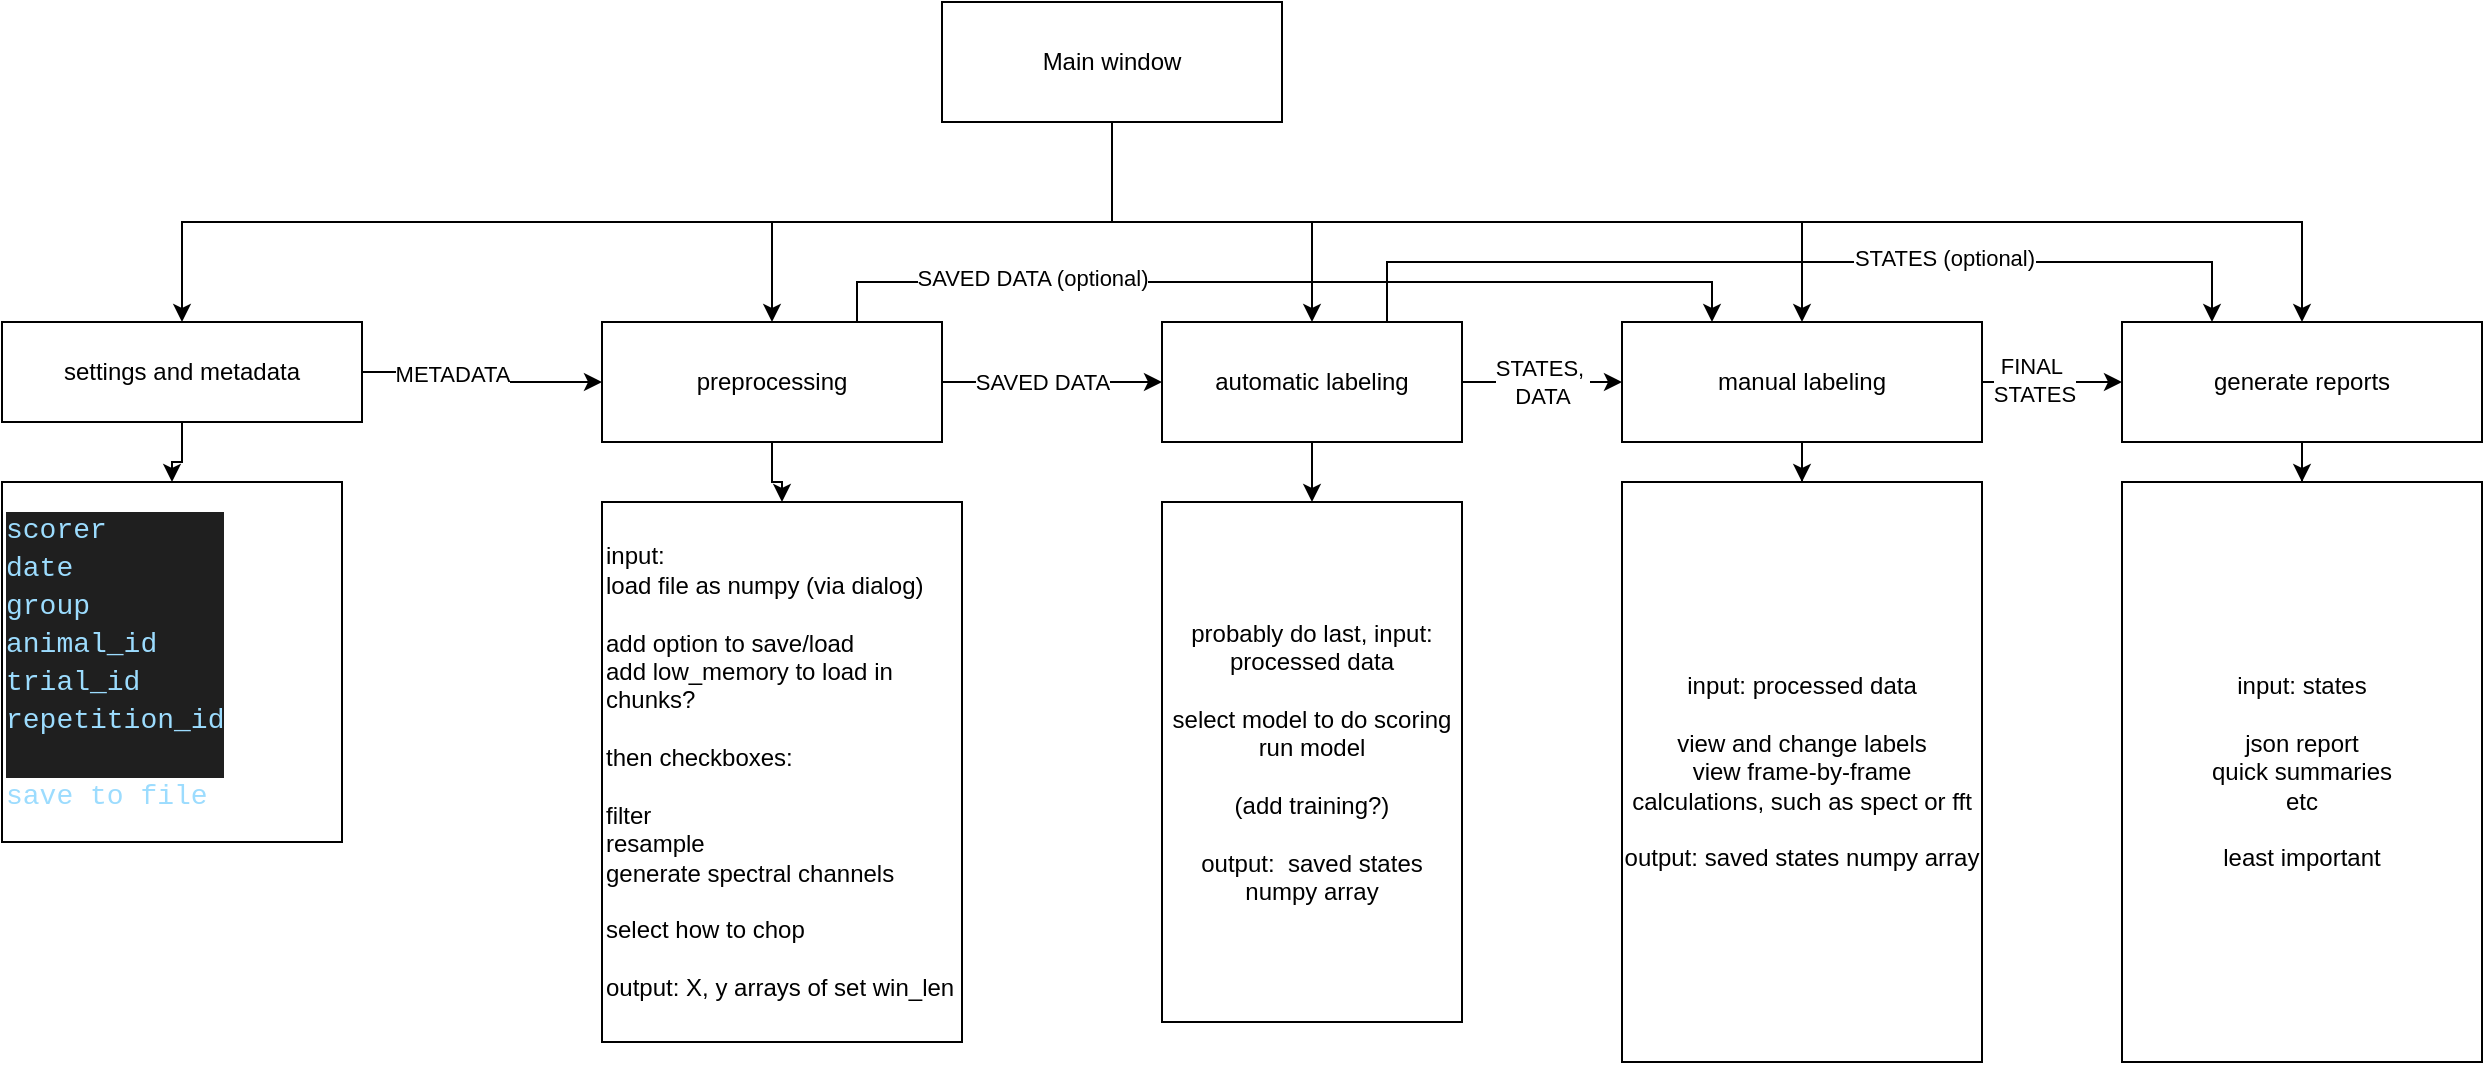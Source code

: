 <mxfile version="28.2.0">
  <diagram name="Page-1" id="SVDFFqP-WtedtP5ekc5S">
    <mxGraphModel dx="1924" dy="655" grid="1" gridSize="10" guides="1" tooltips="1" connect="1" arrows="1" fold="1" page="1" pageScale="1" pageWidth="827" pageHeight="1169" math="0" shadow="0">
      <root>
        <mxCell id="0" />
        <mxCell id="1" parent="0" />
        <mxCell id="_ZsbU4QZwpJAc1ynSOc3-13" style="edgeStyle=orthogonalEdgeStyle;rounded=0;orthogonalLoop=1;jettySize=auto;html=1;" edge="1" parent="1" source="_ZsbU4QZwpJAc1ynSOc3-2" target="_ZsbU4QZwpJAc1ynSOc3-11">
          <mxGeometry relative="1" as="geometry" />
        </mxCell>
        <mxCell id="_ZsbU4QZwpJAc1ynSOc3-14" style="edgeStyle=orthogonalEdgeStyle;rounded=0;orthogonalLoop=1;jettySize=auto;html=1;exitX=0.5;exitY=1;exitDx=0;exitDy=0;" edge="1" parent="1" source="_ZsbU4QZwpJAc1ynSOc3-2" target="_ZsbU4QZwpJAc1ynSOc3-12">
          <mxGeometry relative="1" as="geometry" />
        </mxCell>
        <mxCell id="_ZsbU4QZwpJAc1ynSOc3-15" style="edgeStyle=orthogonalEdgeStyle;rounded=0;orthogonalLoop=1;jettySize=auto;html=1;exitX=0.5;exitY=1;exitDx=0;exitDy=0;entryX=0.5;entryY=0;entryDx=0;entryDy=0;" edge="1" parent="1" source="_ZsbU4QZwpJAc1ynSOc3-2" target="_ZsbU4QZwpJAc1ynSOc3-3">
          <mxGeometry relative="1" as="geometry" />
        </mxCell>
        <mxCell id="_ZsbU4QZwpJAc1ynSOc3-17" style="edgeStyle=orthogonalEdgeStyle;rounded=0;orthogonalLoop=1;jettySize=auto;html=1;exitX=0.5;exitY=1;exitDx=0;exitDy=0;" edge="1" parent="1" source="_ZsbU4QZwpJAc1ynSOc3-2" target="_ZsbU4QZwpJAc1ynSOc3-10">
          <mxGeometry relative="1" as="geometry" />
        </mxCell>
        <mxCell id="_ZsbU4QZwpJAc1ynSOc3-18" style="edgeStyle=orthogonalEdgeStyle;rounded=0;orthogonalLoop=1;jettySize=auto;html=1;exitX=0.5;exitY=1;exitDx=0;exitDy=0;entryX=0.5;entryY=0;entryDx=0;entryDy=0;" edge="1" parent="1" source="_ZsbU4QZwpJAc1ynSOc3-2" target="_ZsbU4QZwpJAc1ynSOc3-16">
          <mxGeometry relative="1" as="geometry" />
        </mxCell>
        <mxCell id="_ZsbU4QZwpJAc1ynSOc3-2" value="Main window" style="rounded=0;whiteSpace=wrap;html=1;" vertex="1" parent="1">
          <mxGeometry x="-20" y="80" width="170" height="60" as="geometry" />
        </mxCell>
        <mxCell id="_ZsbU4QZwpJAc1ynSOc3-19" style="edgeStyle=orthogonalEdgeStyle;rounded=0;orthogonalLoop=1;jettySize=auto;html=1;exitX=1;exitY=0.5;exitDx=0;exitDy=0;" edge="1" parent="1" source="_ZsbU4QZwpJAc1ynSOc3-3" target="_ZsbU4QZwpJAc1ynSOc3-11">
          <mxGeometry relative="1" as="geometry" />
        </mxCell>
        <mxCell id="_ZsbU4QZwpJAc1ynSOc3-20" value="METADATA" style="edgeLabel;html=1;align=center;verticalAlign=middle;resizable=0;points=[];" vertex="1" connectable="0" parent="_ZsbU4QZwpJAc1ynSOc3-19">
          <mxGeometry x="-0.291" y="-1" relative="1" as="geometry">
            <mxPoint as="offset" />
          </mxGeometry>
        </mxCell>
        <mxCell id="_ZsbU4QZwpJAc1ynSOc3-34" style="edgeStyle=orthogonalEdgeStyle;rounded=0;orthogonalLoop=1;jettySize=auto;html=1;exitX=0.5;exitY=1;exitDx=0;exitDy=0;" edge="1" parent="1" source="_ZsbU4QZwpJAc1ynSOc3-3" target="_ZsbU4QZwpJAc1ynSOc3-32">
          <mxGeometry relative="1" as="geometry" />
        </mxCell>
        <mxCell id="_ZsbU4QZwpJAc1ynSOc3-3" value="settings and metadata" style="rounded=0;whiteSpace=wrap;html=1;" vertex="1" parent="1">
          <mxGeometry x="-490" y="240" width="180" height="50" as="geometry" />
        </mxCell>
        <mxCell id="_ZsbU4QZwpJAc1ynSOc3-28" style="edgeStyle=orthogonalEdgeStyle;rounded=0;orthogonalLoop=1;jettySize=auto;html=1;exitX=1;exitY=0.5;exitDx=0;exitDy=0;entryX=0;entryY=0.5;entryDx=0;entryDy=0;" edge="1" parent="1" source="_ZsbU4QZwpJAc1ynSOc3-10" target="_ZsbU4QZwpJAc1ynSOc3-16">
          <mxGeometry relative="1" as="geometry" />
        </mxCell>
        <mxCell id="_ZsbU4QZwpJAc1ynSOc3-29" value="FINAL&amp;nbsp;&lt;div&gt;STATES&lt;/div&gt;" style="edgeLabel;html=1;align=center;verticalAlign=middle;resizable=0;points=[];" vertex="1" connectable="0" parent="_ZsbU4QZwpJAc1ynSOc3-28">
          <mxGeometry x="-0.275" y="1" relative="1" as="geometry">
            <mxPoint as="offset" />
          </mxGeometry>
        </mxCell>
        <mxCell id="_ZsbU4QZwpJAc1ynSOc3-40" value="" style="edgeStyle=orthogonalEdgeStyle;rounded=0;orthogonalLoop=1;jettySize=auto;html=1;" edge="1" parent="1" source="_ZsbU4QZwpJAc1ynSOc3-10" target="_ZsbU4QZwpJAc1ynSOc3-39">
          <mxGeometry relative="1" as="geometry" />
        </mxCell>
        <mxCell id="_ZsbU4QZwpJAc1ynSOc3-10" value="manual labeling" style="rounded=0;whiteSpace=wrap;html=1;" vertex="1" parent="1">
          <mxGeometry x="320" y="240" width="180" height="60" as="geometry" />
        </mxCell>
        <mxCell id="_ZsbU4QZwpJAc1ynSOc3-21" style="edgeStyle=orthogonalEdgeStyle;rounded=0;orthogonalLoop=1;jettySize=auto;html=1;exitX=1;exitY=0.5;exitDx=0;exitDy=0;" edge="1" parent="1" source="_ZsbU4QZwpJAc1ynSOc3-11" target="_ZsbU4QZwpJAc1ynSOc3-12">
          <mxGeometry relative="1" as="geometry" />
        </mxCell>
        <mxCell id="_ZsbU4QZwpJAc1ynSOc3-22" value="SAVED DATA" style="edgeLabel;html=1;align=center;verticalAlign=middle;resizable=0;points=[];" vertex="1" connectable="0" parent="_ZsbU4QZwpJAc1ynSOc3-21">
          <mxGeometry x="-0.291" relative="1" as="geometry">
            <mxPoint x="11" as="offset" />
          </mxGeometry>
        </mxCell>
        <mxCell id="_ZsbU4QZwpJAc1ynSOc3-24" style="edgeStyle=orthogonalEdgeStyle;rounded=0;orthogonalLoop=1;jettySize=auto;html=1;exitX=0.75;exitY=0;exitDx=0;exitDy=0;entryX=0.25;entryY=0;entryDx=0;entryDy=0;" edge="1" parent="1" source="_ZsbU4QZwpJAc1ynSOc3-11" target="_ZsbU4QZwpJAc1ynSOc3-10">
          <mxGeometry relative="1" as="geometry" />
        </mxCell>
        <mxCell id="_ZsbU4QZwpJAc1ynSOc3-25" value="SAVED DATA (optional)" style="edgeLabel;html=1;align=center;verticalAlign=middle;resizable=0;points=[];" vertex="1" connectable="0" parent="_ZsbU4QZwpJAc1ynSOc3-24">
          <mxGeometry x="-0.685" y="2" relative="1" as="geometry">
            <mxPoint x="34" as="offset" />
          </mxGeometry>
        </mxCell>
        <mxCell id="_ZsbU4QZwpJAc1ynSOc3-36" value="" style="edgeStyle=orthogonalEdgeStyle;rounded=0;orthogonalLoop=1;jettySize=auto;html=1;" edge="1" parent="1" source="_ZsbU4QZwpJAc1ynSOc3-11" target="_ZsbU4QZwpJAc1ynSOc3-35">
          <mxGeometry relative="1" as="geometry" />
        </mxCell>
        <mxCell id="_ZsbU4QZwpJAc1ynSOc3-11" value="preprocessing" style="rounded=0;whiteSpace=wrap;html=1;" vertex="1" parent="1">
          <mxGeometry x="-190" y="240" width="170" height="60" as="geometry" />
        </mxCell>
        <mxCell id="_ZsbU4QZwpJAc1ynSOc3-26" style="edgeStyle=orthogonalEdgeStyle;rounded=0;orthogonalLoop=1;jettySize=auto;html=1;exitX=1;exitY=0.5;exitDx=0;exitDy=0;" edge="1" parent="1" source="_ZsbU4QZwpJAc1ynSOc3-12" target="_ZsbU4QZwpJAc1ynSOc3-10">
          <mxGeometry relative="1" as="geometry" />
        </mxCell>
        <mxCell id="_ZsbU4QZwpJAc1ynSOc3-27" value="STATES,&amp;nbsp;&lt;div&gt;DATA&lt;/div&gt;" style="edgeLabel;html=1;align=center;verticalAlign=middle;resizable=0;points=[];" vertex="1" connectable="0" parent="_ZsbU4QZwpJAc1ynSOc3-26">
          <mxGeometry x="-0.725" relative="1" as="geometry">
            <mxPoint x="29" as="offset" />
          </mxGeometry>
        </mxCell>
        <mxCell id="_ZsbU4QZwpJAc1ynSOc3-30" style="edgeStyle=orthogonalEdgeStyle;rounded=0;orthogonalLoop=1;jettySize=auto;html=1;exitX=0.75;exitY=0;exitDx=0;exitDy=0;entryX=0.25;entryY=0;entryDx=0;entryDy=0;" edge="1" parent="1" source="_ZsbU4QZwpJAc1ynSOc3-12" target="_ZsbU4QZwpJAc1ynSOc3-16">
          <mxGeometry relative="1" as="geometry">
            <Array as="points">
              <mxPoint x="203" y="210" />
              <mxPoint x="615" y="210" />
            </Array>
          </mxGeometry>
        </mxCell>
        <mxCell id="_ZsbU4QZwpJAc1ynSOc3-31" value="STATES (optional)" style="edgeLabel;html=1;align=center;verticalAlign=middle;resizable=0;points=[];" vertex="1" connectable="0" parent="_ZsbU4QZwpJAc1ynSOc3-30">
          <mxGeometry x="0.303" y="2" relative="1" as="geometry">
            <mxPoint as="offset" />
          </mxGeometry>
        </mxCell>
        <mxCell id="_ZsbU4QZwpJAc1ynSOc3-38" value="" style="edgeStyle=orthogonalEdgeStyle;rounded=0;orthogonalLoop=1;jettySize=auto;html=1;" edge="1" parent="1" source="_ZsbU4QZwpJAc1ynSOc3-12" target="_ZsbU4QZwpJAc1ynSOc3-37">
          <mxGeometry relative="1" as="geometry" />
        </mxCell>
        <mxCell id="_ZsbU4QZwpJAc1ynSOc3-12" value="automatic labeling" style="rounded=0;whiteSpace=wrap;html=1;" vertex="1" parent="1">
          <mxGeometry x="90" y="240" width="150" height="60" as="geometry" />
        </mxCell>
        <mxCell id="_ZsbU4QZwpJAc1ynSOc3-42" value="" style="edgeStyle=orthogonalEdgeStyle;rounded=0;orthogonalLoop=1;jettySize=auto;html=1;" edge="1" parent="1" source="_ZsbU4QZwpJAc1ynSOc3-16" target="_ZsbU4QZwpJAc1ynSOc3-41">
          <mxGeometry relative="1" as="geometry" />
        </mxCell>
        <mxCell id="_ZsbU4QZwpJAc1ynSOc3-16" value="generate reports" style="rounded=0;whiteSpace=wrap;html=1;" vertex="1" parent="1">
          <mxGeometry x="570" y="240" width="180" height="60" as="geometry" />
        </mxCell>
        <mxCell id="_ZsbU4QZwpJAc1ynSOc3-32" value="&lt;div style=&quot;font-family: Consolas, &amp;quot;Courier New&amp;quot;, monospace; font-size: 14px; line-height: 19px; white-space: pre;&quot;&gt;&lt;div style=&quot;color: light-dark(rgb(204, 204, 204), rgb(62, 62, 62)); background-color: light-dark(rgb(31, 31, 31), rgb(210, 210, 210));&quot;&gt;&lt;span style=&quot;color: rgb(156, 220, 254);&quot;&gt;scorer&lt;/span&gt;&lt;/div&gt;&lt;div style=&quot;color: light-dark(rgb(204, 204, 204), rgb(62, 62, 62)); background-color: light-dark(rgb(31, 31, 31), rgb(210, 210, 210));&quot;&gt;&lt;span style=&quot;color: rgb(156, 220, 254);&quot;&gt;date&lt;/span&gt;&lt;/div&gt;&lt;div style=&quot;color: light-dark(rgb(204, 204, 204), rgb(62, 62, 62)); background-color: light-dark(rgb(31, 31, 31), rgb(210, 210, 210));&quot;&gt;&lt;span style=&quot;color: rgb(156, 220, 254);&quot;&gt;group&lt;/span&gt;&lt;/div&gt;&lt;div style=&quot;color: light-dark(rgb(204, 204, 204), rgb(62, 62, 62)); background-color: light-dark(rgb(31, 31, 31), rgb(210, 210, 210));&quot;&gt;&lt;span style=&quot;color: rgb(156, 220, 254);&quot;&gt;animal_id&lt;/span&gt;&lt;/div&gt;&lt;div style=&quot;color: light-dark(rgb(204, 204, 204), rgb(62, 62, 62)); background-color: light-dark(rgb(31, 31, 31), rgb(210, 210, 210));&quot;&gt;&lt;span style=&quot;color: rgb(156, 220, 254);&quot;&gt;trial_id&lt;/span&gt;&lt;/div&gt;&lt;div style=&quot;color: light-dark(rgb(204, 204, 204), rgb(62, 62, 62)); background-color: light-dark(rgb(31, 31, 31), rgb(210, 210, 210));&quot;&gt;&lt;span style=&quot;color: rgb(156, 220, 254);&quot;&gt;repetition_id&lt;/span&gt;&lt;/div&gt;&lt;div style=&quot;color: light-dark(rgb(204, 204, 204), rgb(62, 62, 62)); background-color: light-dark(rgb(31, 31, 31), rgb(210, 210, 210));&quot;&gt;&lt;span style=&quot;color: rgb(156, 220, 254);&quot;&gt;&lt;br&gt;&lt;/span&gt;&lt;/div&gt;&lt;div style=&quot;&quot;&gt;&lt;span&gt;&lt;font style=&quot;color: light-dark(rgb(156, 220, 254), rgb(255, 255, 255));&quot;&gt;save to file&lt;/font&gt;&lt;/span&gt;&lt;/div&gt;&lt;/div&gt;" style="rounded=0;whiteSpace=wrap;html=1;align=left;" vertex="1" parent="1">
          <mxGeometry x="-490" y="320" width="170" height="180" as="geometry" />
        </mxCell>
        <mxCell id="_ZsbU4QZwpJAc1ynSOc3-35" value="&lt;div&gt;input:&amp;nbsp;&lt;/div&gt;&lt;div&gt;load file as numpy (via dialog)&lt;/div&gt;&lt;div&gt;&lt;br&gt;&lt;/div&gt;&lt;div&gt;add option to save/load&amp;nbsp;&lt;/div&gt;&lt;div&gt;add low_memory to load in chunks?&lt;/div&gt;&lt;div&gt;&lt;br&gt;&lt;/div&gt;&lt;div&gt;then checkboxes:&lt;/div&gt;&lt;div&gt;&lt;span style=&quot;background-color: transparent; color: light-dark(rgb(0, 0, 0), rgb(255, 255, 255));&quot;&gt;&lt;br&gt;&lt;/span&gt;&lt;/div&gt;&lt;div&gt;&lt;span style=&quot;background-color: transparent; color: light-dark(rgb(0, 0, 0), rgb(255, 255, 255));&quot;&gt;filter&lt;/span&gt;&lt;/div&gt;&lt;div&gt;resample&lt;/div&gt;&lt;div&gt;generate spectral channels&lt;/div&gt;&lt;div&gt;&lt;br&gt;&lt;/div&gt;&lt;div&gt;select how to chop&lt;/div&gt;&lt;div&gt;&lt;br&gt;&lt;/div&gt;output: X, y arrays of set win_len" style="rounded=0;whiteSpace=wrap;html=1;align=left;" vertex="1" parent="1">
          <mxGeometry x="-190" y="330" width="180" height="270" as="geometry" />
        </mxCell>
        <mxCell id="_ZsbU4QZwpJAc1ynSOc3-37" value="&lt;div&gt;probably do last, input: processed data&lt;/div&gt;&lt;div&gt;&lt;br&gt;&lt;/div&gt;&lt;div&gt;select model to do scoring&lt;/div&gt;&lt;div&gt;run model&lt;/div&gt;&lt;div&gt;&lt;br&gt;&lt;/div&gt;&lt;div&gt;(add training?)&lt;/div&gt;&lt;div&gt;&lt;br&gt;&lt;/div&gt;&lt;div&gt;output:&amp;nbsp; saved states numpy array&lt;/div&gt;" style="rounded=0;whiteSpace=wrap;html=1;" vertex="1" parent="1">
          <mxGeometry x="90" y="330" width="150" height="260" as="geometry" />
        </mxCell>
        <mxCell id="_ZsbU4QZwpJAc1ynSOc3-39" value="&lt;div&gt;input: processed data&lt;/div&gt;&lt;div&gt;&lt;br&gt;&lt;/div&gt;view and change labels&lt;div&gt;view frame-by-frame calculations, such as spect or fft&lt;br&gt;&lt;div&gt;&lt;br&gt;&lt;/div&gt;&lt;div&gt;output: saved states numpy array&lt;/div&gt;&lt;/div&gt;" style="rounded=0;whiteSpace=wrap;html=1;" vertex="1" parent="1">
          <mxGeometry x="320" y="320" width="180" height="290" as="geometry" />
        </mxCell>
        <mxCell id="_ZsbU4QZwpJAc1ynSOc3-41" value="&lt;div&gt;input: states&lt;/div&gt;&lt;div&gt;&lt;br&gt;&lt;/div&gt;json report&lt;div&gt;quick summaries&lt;/div&gt;&lt;div&gt;etc&lt;/div&gt;&lt;div&gt;&lt;br&gt;&lt;/div&gt;&lt;div&gt;least important&lt;/div&gt;" style="rounded=0;whiteSpace=wrap;html=1;" vertex="1" parent="1">
          <mxGeometry x="570" y="320" width="180" height="290" as="geometry" />
        </mxCell>
      </root>
    </mxGraphModel>
  </diagram>
</mxfile>
